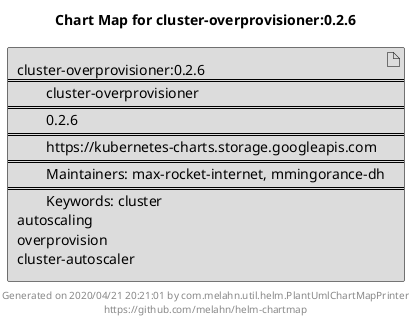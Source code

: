 @startuml
skinparam linetype ortho
skinparam backgroundColor white
skinparam usecaseBorderColor black
skinparam usecaseArrowColor LightSlateGray
skinparam artifactBorderColor black
skinparam artifactArrowColor LightSlateGray

title Chart Map for cluster-overprovisioner:0.2.6

'There is one referenced Helm Chart
artifact "cluster-overprovisioner:0.2.6\n====\n\tcluster-overprovisioner\n====\n\t0.2.6\n====\n\thttps://kubernetes-charts.storage.googleapis.com\n====\n\tMaintainers: max-rocket-internet, mmingorance-dh\n====\n\tKeywords: cluster\nautoscaling\noverprovision\ncluster-autoscaler" as cluster_overprovisioner_0_2_6 #Gainsboro

'There are 0 referenced Docker Images

'Chart Dependencies

center footer Generated on 2020/04/21 20:21:01 by com.melahn.util.helm.PlantUmlChartMapPrinter\nhttps://github.com/melahn/helm-chartmap
@enduml
